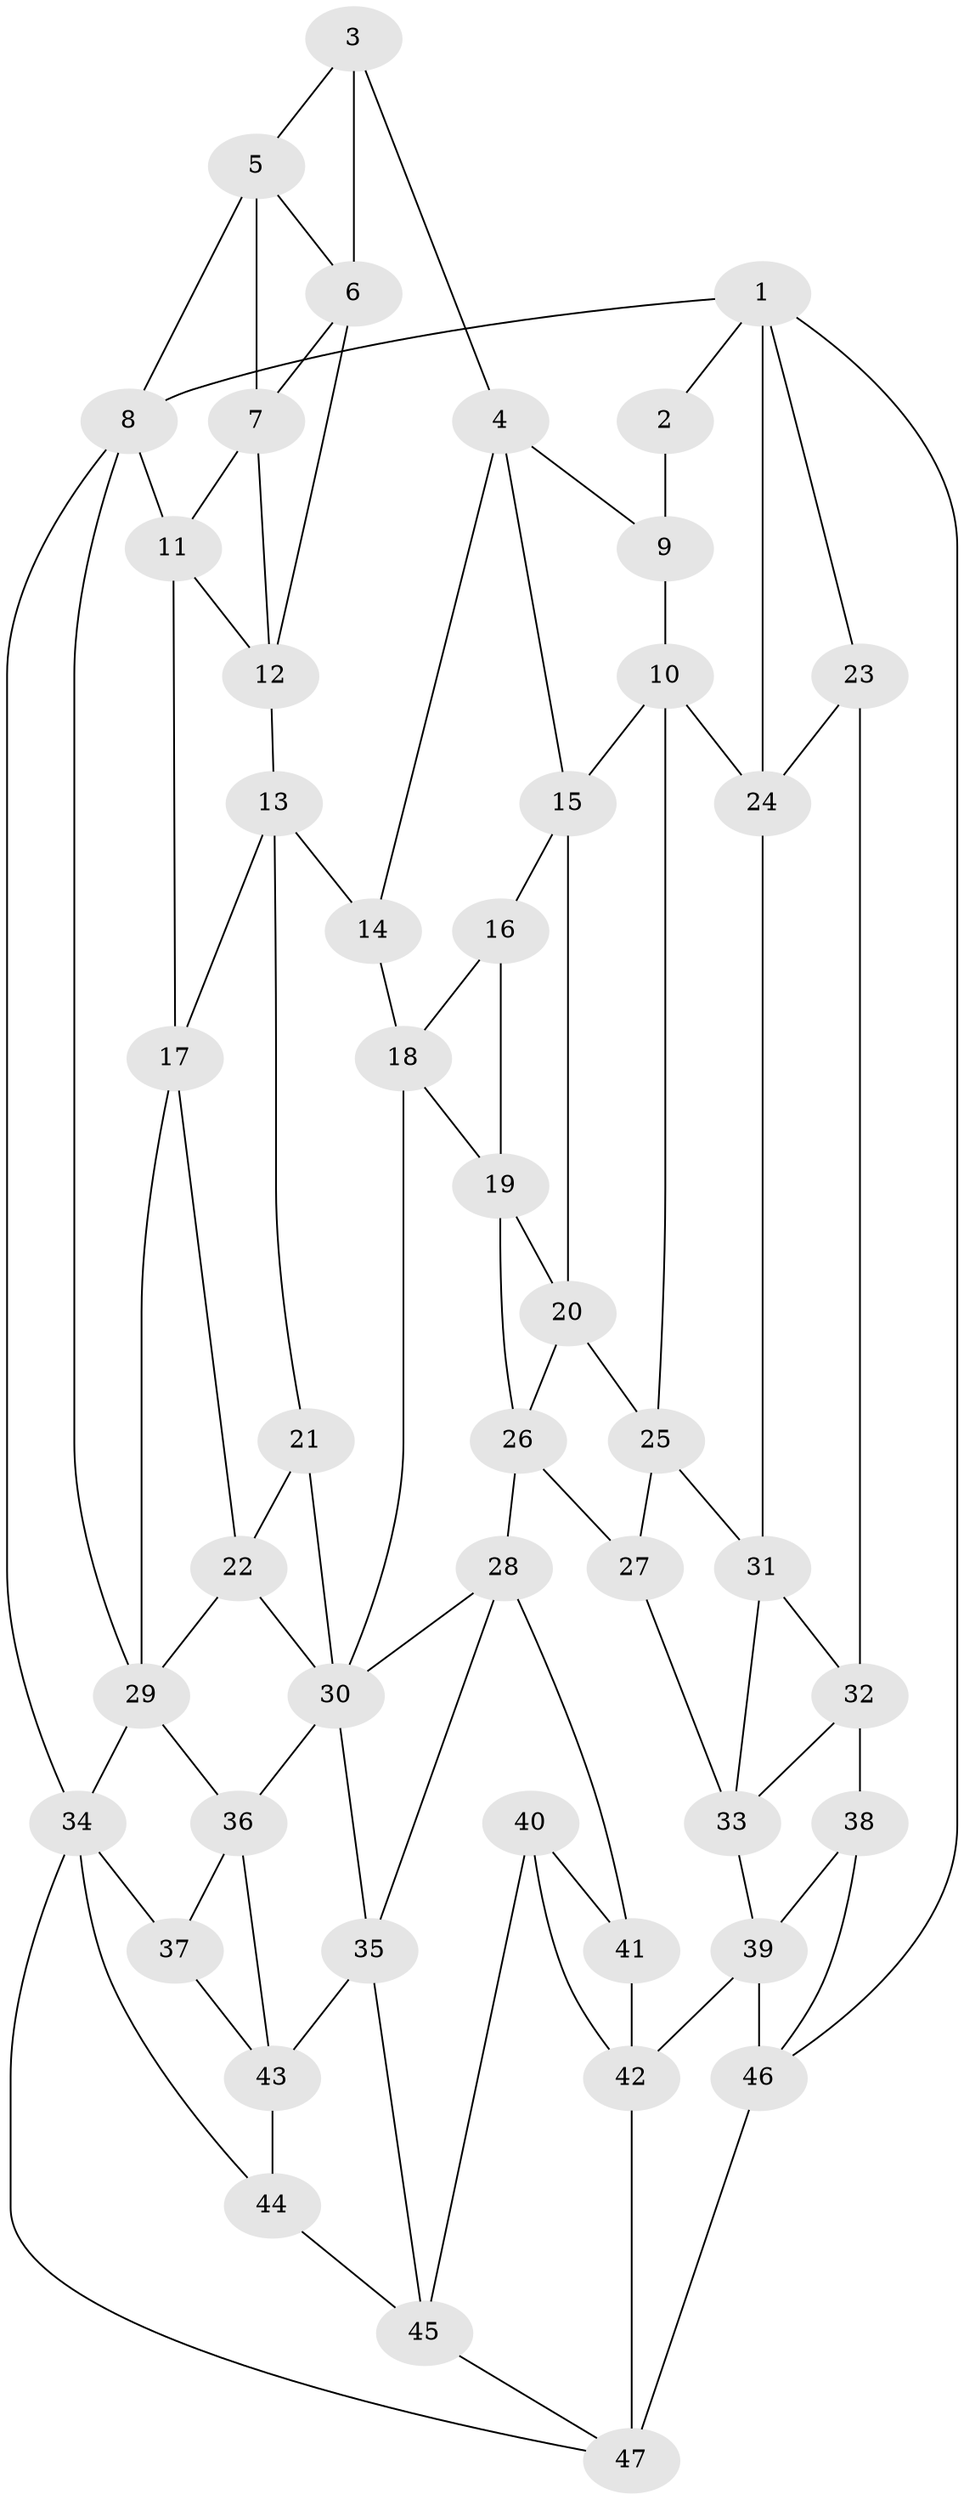 // original degree distribution, {3: 0.021505376344086023, 4: 0.24731182795698925, 6: 0.21505376344086022, 5: 0.5161290322580645}
// Generated by graph-tools (version 1.1) at 2025/51/03/09/25 03:51:00]
// undirected, 47 vertices, 90 edges
graph export_dot {
graph [start="1"]
  node [color=gray90,style=filled];
  1;
  2;
  3;
  4;
  5;
  6;
  7;
  8;
  9;
  10;
  11;
  12;
  13;
  14;
  15;
  16;
  17;
  18;
  19;
  20;
  21;
  22;
  23;
  24;
  25;
  26;
  27;
  28;
  29;
  30;
  31;
  32;
  33;
  34;
  35;
  36;
  37;
  38;
  39;
  40;
  41;
  42;
  43;
  44;
  45;
  46;
  47;
  1 -- 2 [weight=1.0];
  1 -- 8 [weight=1.0];
  1 -- 23 [weight=1.0];
  1 -- 24 [weight=1.0];
  1 -- 46 [weight=1.0];
  2 -- 9 [weight=2.0];
  3 -- 4 [weight=1.0];
  3 -- 5 [weight=1.0];
  3 -- 6 [weight=1.0];
  4 -- 9 [weight=1.0];
  4 -- 14 [weight=1.0];
  4 -- 15 [weight=1.0];
  5 -- 6 [weight=1.0];
  5 -- 7 [weight=1.0];
  5 -- 8 [weight=1.0];
  6 -- 7 [weight=1.0];
  6 -- 12 [weight=1.0];
  7 -- 11 [weight=1.0];
  7 -- 12 [weight=1.0];
  8 -- 11 [weight=1.0];
  8 -- 29 [weight=1.0];
  8 -- 34 [weight=1.0];
  9 -- 10 [weight=1.0];
  10 -- 15 [weight=1.0];
  10 -- 24 [weight=1.0];
  10 -- 25 [weight=1.0];
  11 -- 12 [weight=1.0];
  11 -- 17 [weight=1.0];
  12 -- 13 [weight=1.0];
  13 -- 14 [weight=1.0];
  13 -- 17 [weight=1.0];
  13 -- 21 [weight=1.0];
  14 -- 18 [weight=1.0];
  15 -- 16 [weight=1.0];
  15 -- 20 [weight=1.0];
  16 -- 18 [weight=1.0];
  16 -- 19 [weight=1.0];
  17 -- 22 [weight=1.0];
  17 -- 29 [weight=1.0];
  18 -- 19 [weight=1.0];
  18 -- 30 [weight=1.0];
  19 -- 20 [weight=1.0];
  19 -- 26 [weight=1.0];
  20 -- 25 [weight=1.0];
  20 -- 26 [weight=1.0];
  21 -- 22 [weight=1.0];
  21 -- 30 [weight=1.0];
  22 -- 29 [weight=1.0];
  22 -- 30 [weight=1.0];
  23 -- 24 [weight=1.0];
  23 -- 32 [weight=1.0];
  24 -- 31 [weight=1.0];
  25 -- 27 [weight=1.0];
  25 -- 31 [weight=1.0];
  26 -- 27 [weight=1.0];
  26 -- 28 [weight=1.0];
  27 -- 33 [weight=1.0];
  28 -- 30 [weight=1.0];
  28 -- 35 [weight=1.0];
  28 -- 41 [weight=1.0];
  29 -- 34 [weight=1.0];
  29 -- 36 [weight=1.0];
  30 -- 35 [weight=1.0];
  30 -- 36 [weight=1.0];
  31 -- 32 [weight=1.0];
  31 -- 33 [weight=1.0];
  32 -- 33 [weight=1.0];
  32 -- 38 [weight=1.0];
  33 -- 39 [weight=1.0];
  34 -- 37 [weight=1.0];
  34 -- 44 [weight=1.0];
  34 -- 47 [weight=1.0];
  35 -- 43 [weight=1.0];
  35 -- 45 [weight=1.0];
  36 -- 37 [weight=1.0];
  36 -- 43 [weight=1.0];
  37 -- 43 [weight=1.0];
  38 -- 39 [weight=1.0];
  38 -- 46 [weight=1.0];
  39 -- 42 [weight=1.0];
  39 -- 46 [weight=1.0];
  40 -- 41 [weight=1.0];
  40 -- 42 [weight=1.0];
  40 -- 45 [weight=1.0];
  41 -- 42 [weight=1.0];
  42 -- 47 [weight=1.0];
  43 -- 44 [weight=1.0];
  44 -- 45 [weight=1.0];
  45 -- 47 [weight=1.0];
  46 -- 47 [weight=2.0];
}

